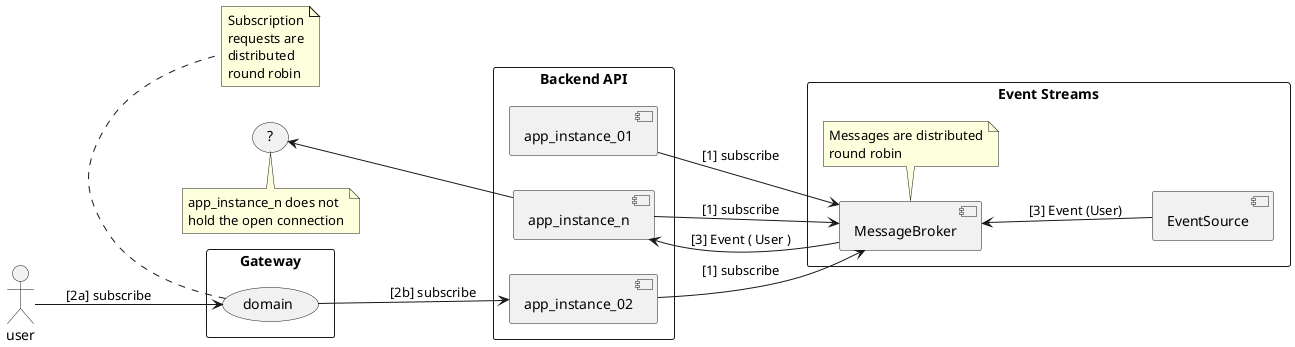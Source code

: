 @startuml

left to right direction

skinparam packageStyle rectangle

actor user



rectangle Gateway {
  user --> (domain): [2a] subscribe

}

note bottom
  Subscription
  requests are
  distributed
  round robin
endnote


rectangle "Backend API" {
  component app_instance_01
  component app_instance_02
  component app_instance_n

  (domain) --> app_instance_02: [2b] subscribe

}



rectangle "Event Streams" {
component MessageBroker

app_instance_01 --> MessageBroker: [1] subscribe
app_instance_02 --> MessageBroker: [1] subscribe
app_instance_n --> MessageBroker: [1] subscribe

note bottom
  Messages are distributed
  round robin
endnote

component EventSource

(EventSource) -up-> MessageBroker: [3] Event (User)
MessageBroker --> app_instance_n: [3] Event ( User )

}

app_instance_n -up-> (?)
note bottom
  app_instance_n does not
  hold the open connection
endnote

@enduml